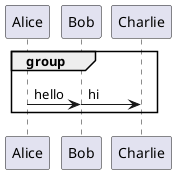 {
  "sha1": "nmovq4crfzobiemlofakj8t3nqr5r8h",
  "insertion": {
    "when": "2024-06-04T17:28:38.842Z",
    "url": "http://plantuml.sourceforge.net/qa/?qa=6438/teoz-doesnt-work-in-a-group-or-alt",
    "user": "plantuml@gmail.com"
  }
}
@startuml
!pragma teoz true
group
Alice -> Bob : hello
& Bob -> Charlie : hi
end
@enduml
